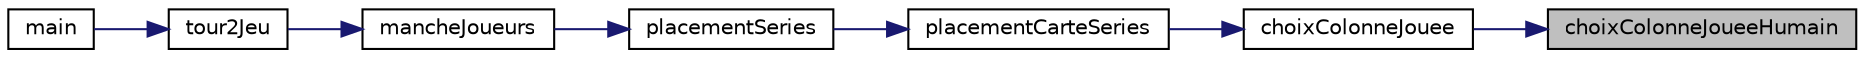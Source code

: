 digraph "choixColonneJoueeHumain"
{
 // INTERACTIVE_SVG=YES
 // LATEX_PDF_SIZE
  edge [fontname="Helvetica",fontsize="10",labelfontname="Helvetica",labelfontsize="10"];
  node [fontname="Helvetica",fontsize="10",shape=record];
  rankdir="RL";
  Node1 [label="choixColonneJoueeHumain",height=0.2,width=0.4,color="black", fillcolor="grey75", style="filled", fontcolor="black",tooltip=": Permet de choisir la colonne de l'humain"];
  Node1 -> Node2 [dir="back",color="midnightblue",fontsize="10",style="solid",fontname="Helvetica"];
  Node2 [label="choixColonneJouee",height=0.2,width=0.4,color="black", fillcolor="white", style="filled",URL="$paul_8c.html#a0399f7d61a0eb8a0375456b9e0c84e08",tooltip=": Permet de choisir la colonne selon le type du joueur (humain/bot)"];
  Node2 -> Node3 [dir="back",color="midnightblue",fontsize="10",style="solid",fontname="Helvetica"];
  Node3 [label="placementCarteSeries",height=0.2,width=0.4,color="black", fillcolor="white", style="filled",URL="$paul_8c.html#affe4632aaedf3a884546d531c9b8af50",tooltip=": Permet de placer la carte selon les séries"];
  Node3 -> Node4 [dir="back",color="midnightblue",fontsize="10",style="solid",fontname="Helvetica"];
  Node4 [label="placementSeries",height=0.2,width=0.4,color="black", fillcolor="white", style="filled",URL="$adrien_8c.html#ac9b1f21935d93846fec6a5e4c3df025b",tooltip=": La procédure récupère l'écart supérieu le plus petit et si la carte jouée est inférieure aux séries"];
  Node4 -> Node5 [dir="back",color="midnightblue",fontsize="10",style="solid",fontname="Helvetica"];
  Node5 [label="mancheJoueurs",height=0.2,width=0.4,color="black", fillcolor="white", style="filled",URL="$paul_8c.html#aafc3c4b5272c83bfd800c4c647debf17",tooltip=": Lance une manche de 10 tours tant que personne atteint le seuil de tête de boeuf"];
  Node5 -> Node6 [dir="back",color="midnightblue",fontsize="10",style="solid",fontname="Helvetica"];
  Node6 [label="tour2Jeu",height=0.2,width=0.4,color="black", fillcolor="white", style="filled",URL="$paul_8c.html#af93d3121afa95f7a3e7d318fa364f568",tooltip=": Lance le jeu et fait une boucle tant que le jeu n'est pas fini"];
  Node6 -> Node7 [dir="back",color="midnightblue",fontsize="10",style="solid",fontname="Helvetica"];
  Node7 [label="main",height=0.2,width=0.4,color="black", fillcolor="white", style="filled",URL="$main_8c.html#ac4c0f8a8146b128f1b8f920e3a9c3b1e",tooltip=" "];
}

